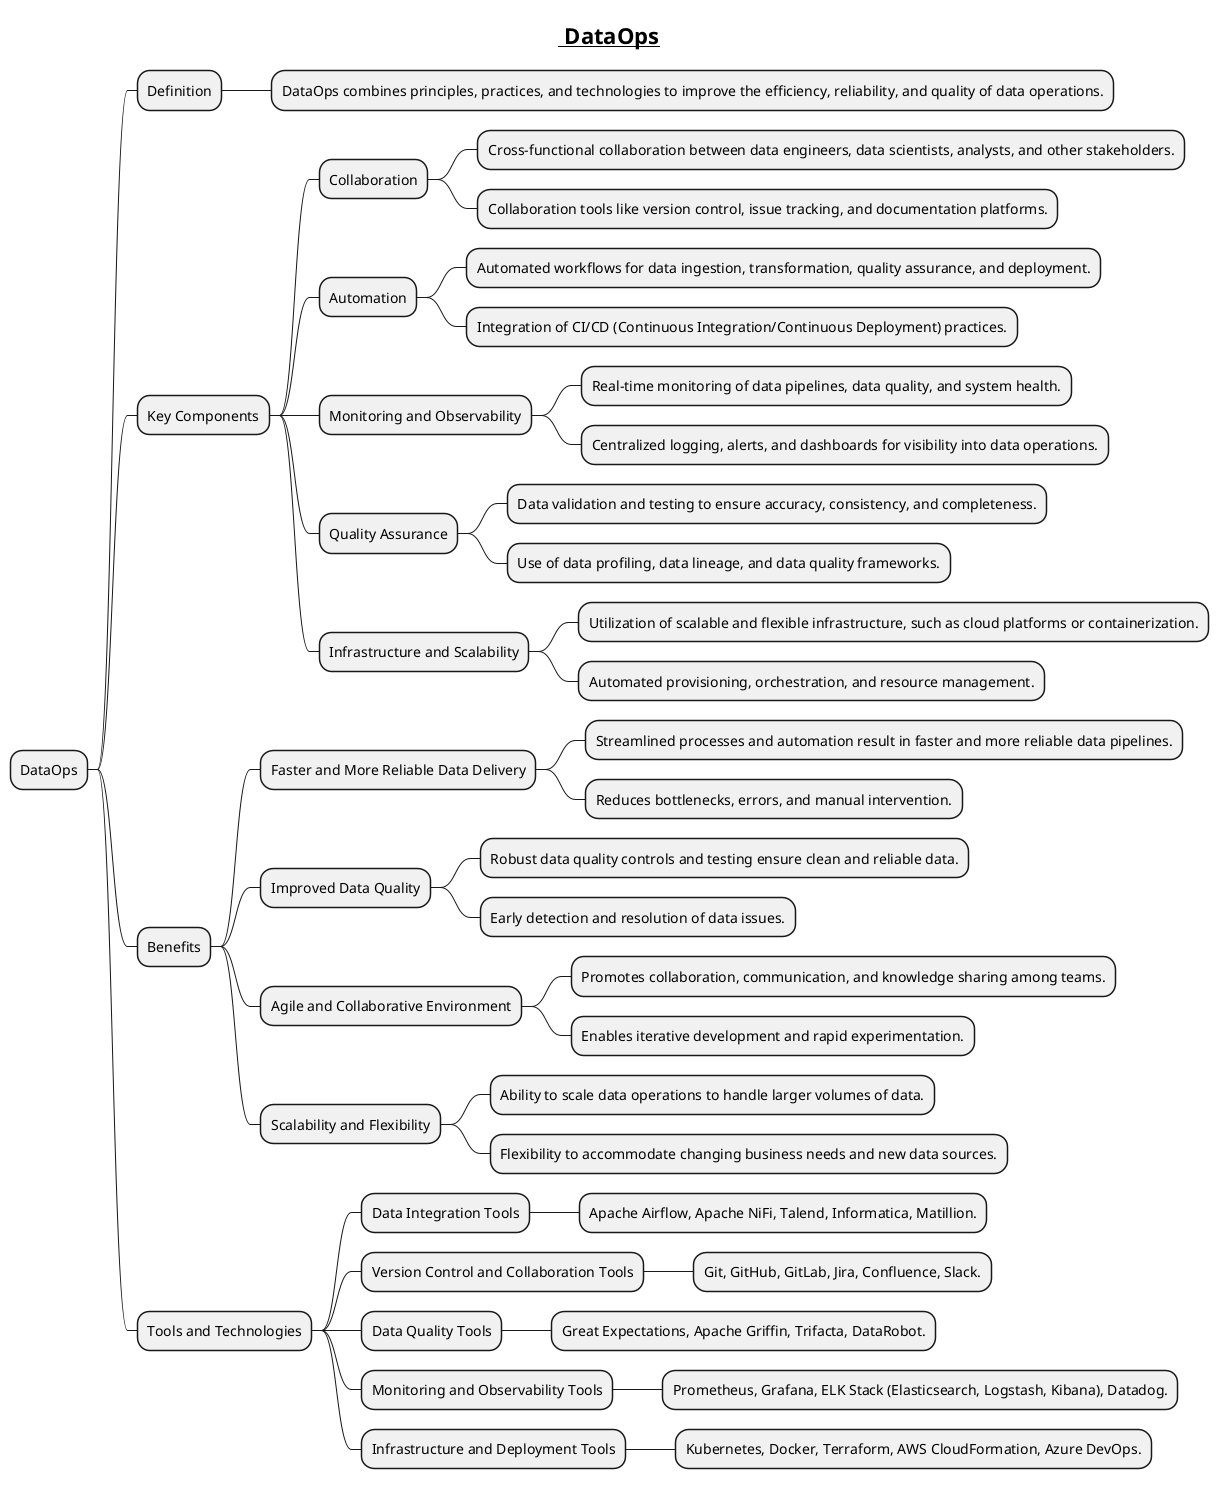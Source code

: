 @startmindmap
title =__ DataOps__
* DataOps
** Definition
*** DataOps combines principles, practices, and technologies to improve the efficiency, reliability, and quality of data operations.
** Key Components
*** Collaboration
**** Cross-functional collaboration between data engineers, data scientists, analysts, and other stakeholders.
**** Collaboration tools like version control, issue tracking, and documentation platforms.
*** Automation
**** Automated workflows for data ingestion, transformation, quality assurance, and deployment.
**** Integration of CI/CD (Continuous Integration/Continuous Deployment) practices.
*** Monitoring and Observability
**** Real-time monitoring of data pipelines, data quality, and system health.
**** Centralized logging, alerts, and dashboards for visibility into data operations.
*** Quality Assurance
**** Data validation and testing to ensure accuracy, consistency, and completeness.
**** Use of data profiling, data lineage, and data quality frameworks.
*** Infrastructure and Scalability
**** Utilization of scalable and flexible infrastructure, such as cloud platforms or containerization.
**** Automated provisioning, orchestration, and resource management.
** Benefits
*** Faster and More Reliable Data Delivery
**** Streamlined processes and automation result in faster and more reliable data pipelines.
**** Reduces bottlenecks, errors, and manual intervention.
*** Improved Data Quality
**** Robust data quality controls and testing ensure clean and reliable data.
**** Early detection and resolution of data issues.
*** Agile and Collaborative Environment
**** Promotes collaboration, communication, and knowledge sharing among teams.
**** Enables iterative development and rapid experimentation.
*** Scalability and Flexibility
**** Ability to scale data operations to handle larger volumes of data.
**** Flexibility to accommodate changing business needs and new data sources.
** Tools and Technologies
*** Data Integration Tools
**** Apache Airflow, Apache NiFi, Talend, Informatica, Matillion.
*** Version Control and Collaboration Tools
**** Git, GitHub, GitLab, Jira, Confluence, Slack.
*** Data Quality Tools
**** Great Expectations, Apache Griffin, Trifacta, DataRobot.
*** Monitoring and Observability Tools
**** Prometheus, Grafana, ELK Stack (Elasticsearch, Logstash, Kibana), Datadog.
*** Infrastructure and Deployment Tools
**** Kubernetes, Docker, Terraform, AWS CloudFormation, Azure DevOps.
@endmindmap
